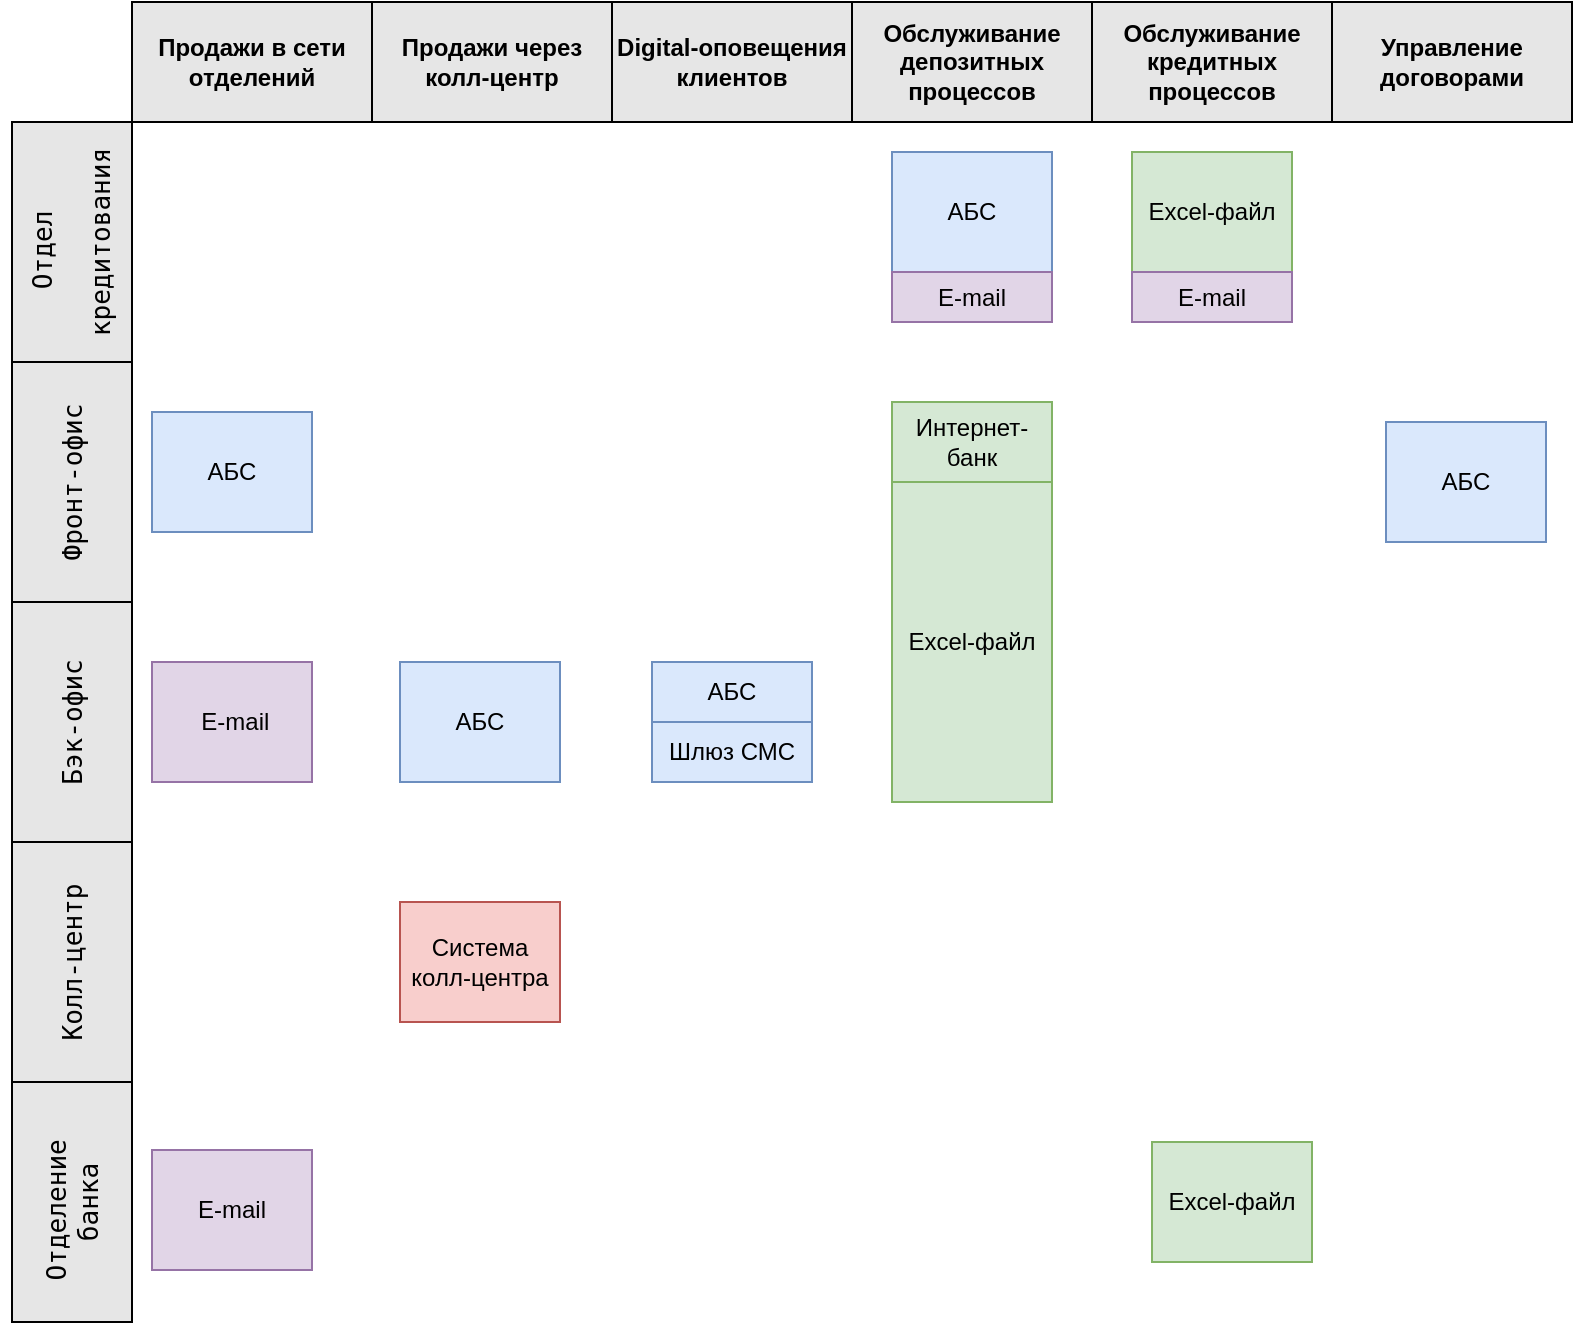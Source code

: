 <mxfile version="26.0.16">
  <diagram name="Page-1" id="OGSiOVbz9XrPtG6TtMfC">
    <mxGraphModel dx="1114" dy="674" grid="1" gridSize="10" guides="1" tooltips="1" connect="1" arrows="1" fold="1" page="1" pageScale="1" pageWidth="827" pageHeight="1169" math="0" shadow="0">
      <root>
        <mxCell id="0" />
        <mxCell id="1" parent="0" />
        <mxCell id="Tohpp7N2i6BsjjVc_knj-2" value="Обслуживание депозитных процессов" style="rounded=0;whiteSpace=wrap;html=1;labelBackgroundColor=none;fontStyle=1;fillColor=#E6E6E6;" parent="1" vertex="1">
          <mxGeometry x="430" y="190" width="120" height="60" as="geometry" />
        </mxCell>
        <mxCell id="Tohpp7N2i6BsjjVc_knj-3" value="Обслуживание кредитных процессов" style="rounded=0;whiteSpace=wrap;html=1;labelBackgroundColor=none;fontStyle=1;fillColor=#E6E6E6;" parent="1" vertex="1">
          <mxGeometry x="550" y="190" width="120" height="60" as="geometry" />
        </mxCell>
        <mxCell id="Tohpp7N2i6BsjjVc_knj-4" value="Управление договорами" style="rounded=0;whiteSpace=wrap;html=1;labelBackgroundColor=none;fontStyle=1;fillColor=#E6E6E6;" parent="1" vertex="1">
          <mxGeometry x="670" y="190" width="120" height="60" as="geometry" />
        </mxCell>
        <mxCell id="Tohpp7N2i6BsjjVc_knj-6" value="Продажи в сети отделений" style="rounded=0;whiteSpace=wrap;html=1;labelBackgroundColor=none;fontStyle=1;fillColor=#E6E6E6;" parent="1" vertex="1">
          <mxGeometry x="70" y="190" width="120" height="60" as="geometry" />
        </mxCell>
        <mxCell id="Tohpp7N2i6BsjjVc_knj-7" value="Продажи через колл-центр" style="rounded=0;whiteSpace=wrap;html=1;labelBackgroundColor=none;fontStyle=1;fillColor=#E6E6E6;" parent="1" vertex="1">
          <mxGeometry x="190" y="190" width="120" height="60" as="geometry" />
        </mxCell>
        <mxCell id="Tohpp7N2i6BsjjVc_knj-8" value="Digital-оповещения клиентов" style="rounded=0;whiteSpace=wrap;html=1;labelBackgroundColor=none;fontStyle=1;fillColor=#E6E6E6;" parent="1" vertex="1">
          <mxGeometry x="310" y="190" width="120" height="60" as="geometry" />
        </mxCell>
        <mxCell id="Tohpp7N2i6BsjjVc_knj-9" value="&lt;div style=&quot;&quot;&gt;&lt;pre style=&quot;font-family:&#39;JetBrains Mono&#39;,monospace;font-size:9.8pt;&quot;&gt;Отдел &lt;/pre&gt;&lt;pre style=&quot;font-family:&#39;JetBrains Mono&#39;,monospace;font-size:9.8pt;&quot;&gt;кредитования&lt;/pre&gt;&lt;/div&gt;" style="rounded=0;whiteSpace=wrap;html=1;rotation=-90;labelBackgroundColor=none;fontColor=default;fillColor=#E6E6E6;" parent="1" vertex="1">
          <mxGeometry x="-20" y="280" width="120" height="60" as="geometry" />
        </mxCell>
        <mxCell id="Tohpp7N2i6BsjjVc_knj-10" value="&lt;div style=&quot;&quot;&gt;&lt;pre style=&quot;font-family:&#39;JetBrains Mono&#39;,monospace;font-size:9.8pt;&quot;&gt;Фронт-офис&lt;/pre&gt;&lt;/div&gt;" style="rounded=0;whiteSpace=wrap;html=1;rotation=-90;labelBackgroundColor=none;fontColor=default;fillColor=#E6E6E6;" parent="1" vertex="1">
          <mxGeometry x="-20" y="400" width="120" height="60" as="geometry" />
        </mxCell>
        <mxCell id="Tohpp7N2i6BsjjVc_knj-11" value="&lt;div style=&quot;&quot;&gt;&lt;pre style=&quot;font-family:&#39;JetBrains Mono&#39;,monospace;font-size:9.8pt;&quot;&gt;Бэк-офис&lt;/pre&gt;&lt;/div&gt;" style="rounded=0;whiteSpace=wrap;html=1;rotation=-90;labelBackgroundColor=none;fontColor=default;fillColor=#E6E6E6;" parent="1" vertex="1">
          <mxGeometry x="-20" y="520" width="120" height="60" as="geometry" />
        </mxCell>
        <mxCell id="Tohpp7N2i6BsjjVc_knj-12" value="&lt;div style=&quot;&quot;&gt;&lt;pre style=&quot;font-family:&#39;JetBrains Mono&#39;,monospace;font-size:9.8pt;&quot;&gt;Колл-центр&lt;/pre&gt;&lt;/div&gt;" style="rounded=0;whiteSpace=wrap;html=1;rotation=-90;labelBackgroundColor=none;fontColor=default;fillColor=#E6E6E6;" parent="1" vertex="1">
          <mxGeometry x="-20" y="640" width="120" height="60" as="geometry" />
        </mxCell>
        <mxCell id="Tohpp7N2i6BsjjVc_knj-15" value="АБС" style="rounded=0;whiteSpace=wrap;html=1;fillColor=#dae8fc;strokeColor=#6c8ebf;" parent="1" vertex="1">
          <mxGeometry x="80" y="395" width="80" height="60" as="geometry" />
        </mxCell>
        <mxCell id="Tohpp7N2i6BsjjVc_knj-16" value="АБС" style="rounded=0;whiteSpace=wrap;html=1;fillColor=#dae8fc;strokeColor=#6c8ebf;" parent="1" vertex="1">
          <mxGeometry x="697" y="400" width="80" height="60" as="geometry" />
        </mxCell>
        <mxCell id="Tohpp7N2i6BsjjVc_knj-18" value="Excel-файл" style="rounded=0;whiteSpace=wrap;html=1;fillColor=#d5e8d4;strokeColor=#82b366;" parent="1" vertex="1">
          <mxGeometry x="450" y="430" width="80" height="160" as="geometry" />
        </mxCell>
        <mxCell id="Tohpp7N2i6BsjjVc_knj-21" value="Excel-файл" style="rounded=0;whiteSpace=wrap;html=1;fillColor=#d5e8d4;strokeColor=#82b366;" parent="1" vertex="1">
          <mxGeometry x="570" y="265" width="80" height="60" as="geometry" />
        </mxCell>
        <mxCell id="Tohpp7N2i6BsjjVc_knj-22" value="Система колл-центра" style="rounded=0;whiteSpace=wrap;html=1;fillColor=#f8cecc;strokeColor=#b85450;" parent="1" vertex="1">
          <mxGeometry x="204" y="640" width="80" height="60" as="geometry" />
        </mxCell>
        <mxCell id="Tohpp7N2i6BsjjVc_knj-23" value="АБС" style="rounded=0;whiteSpace=wrap;html=1;fillColor=#dae8fc;strokeColor=#6c8ebf;" parent="1" vertex="1">
          <mxGeometry x="204" y="520" width="80" height="60" as="geometry" />
        </mxCell>
        <mxCell id="Tohpp7N2i6BsjjVc_knj-25" value="АБС" style="rounded=0;whiteSpace=wrap;html=1;fillColor=#dae8fc;strokeColor=#6c8ebf;" parent="1" vertex="1">
          <mxGeometry x="330" y="520" width="80" height="30" as="geometry" />
        </mxCell>
        <mxCell id="Tohpp7N2i6BsjjVc_knj-26" style="edgeStyle=orthogonalEdgeStyle;rounded=0;orthogonalLoop=1;jettySize=auto;html=1;exitX=0.5;exitY=1;exitDx=0;exitDy=0;" parent="1" source="Tohpp7N2i6BsjjVc_knj-15" target="Tohpp7N2i6BsjjVc_knj-15" edge="1">
          <mxGeometry relative="1" as="geometry" />
        </mxCell>
        <mxCell id="Tohpp7N2i6BsjjVc_knj-27" value="E-mail" style="rounded=0;whiteSpace=wrap;html=1;fillColor=#e1d5e7;strokeColor=#9673a6;" parent="1" vertex="1">
          <mxGeometry x="80" y="764" width="80" height="60" as="geometry" />
        </mxCell>
        <mxCell id="Tohpp7N2i6BsjjVc_knj-28" value="&amp;nbsp;E-mail" style="rounded=0;whiteSpace=wrap;html=1;fillColor=#e1d5e7;strokeColor=#9673a6;" parent="1" vertex="1">
          <mxGeometry x="80" y="520" width="80" height="60" as="geometry" />
        </mxCell>
        <mxCell id="Tohpp7N2i6BsjjVc_knj-29" value="&lt;div style=&quot;&quot;&gt;&lt;pre style=&quot;font-family:&#39;JetBrains Mono&#39;,monospace;font-size:9.8pt;&quot;&gt;Отделение &lt;br&gt;банка&lt;/pre&gt;&lt;/div&gt;" style="rounded=0;whiteSpace=wrap;html=1;rotation=-90;labelBackgroundColor=none;fontColor=default;fillColor=#E6E6E6;" parent="1" vertex="1">
          <mxGeometry x="-20" y="760" width="120" height="60" as="geometry" />
        </mxCell>
        <mxCell id="Tohpp7N2i6BsjjVc_knj-30" value="Excel-файл" style="rounded=0;whiteSpace=wrap;html=1;fillColor=#d5e8d4;strokeColor=#82b366;" parent="1" vertex="1">
          <mxGeometry x="580" y="760" width="80" height="60" as="geometry" />
        </mxCell>
        <mxCell id="Tohpp7N2i6BsjjVc_knj-31" value="АБС" style="rounded=0;whiteSpace=wrap;html=1;fillColor=#dae8fc;strokeColor=#6c8ebf;" parent="1" vertex="1">
          <mxGeometry x="450" y="265" width="80" height="60" as="geometry" />
        </mxCell>
        <mxCell id="Tohpp7N2i6BsjjVc_knj-32" value="E-mail" style="rounded=0;whiteSpace=wrap;html=1;fillColor=#e1d5e7;strokeColor=#9673a6;" parent="1" vertex="1">
          <mxGeometry x="450" y="325" width="80" height="25" as="geometry" />
        </mxCell>
        <mxCell id="Tohpp7N2i6BsjjVc_knj-33" value="E-mail" style="rounded=0;whiteSpace=wrap;html=1;fillColor=#e1d5e7;strokeColor=#9673a6;" parent="1" vertex="1">
          <mxGeometry x="570" y="325" width="80" height="25" as="geometry" />
        </mxCell>
        <mxCell id="4DevCd0wr9Vn6SiSYG8o-1" value="Шлюз СМС" style="rounded=0;whiteSpace=wrap;html=1;fillColor=#dae8fc;strokeColor=#6c8ebf;" vertex="1" parent="1">
          <mxGeometry x="330" y="550" width="80" height="30" as="geometry" />
        </mxCell>
        <mxCell id="4DevCd0wr9Vn6SiSYG8o-2" value="Интернет-банк" style="rounded=0;whiteSpace=wrap;html=1;fillColor=#d5e8d4;strokeColor=#82b366;" vertex="1" parent="1">
          <mxGeometry x="450" y="390" width="80" height="40" as="geometry" />
        </mxCell>
      </root>
    </mxGraphModel>
  </diagram>
</mxfile>
